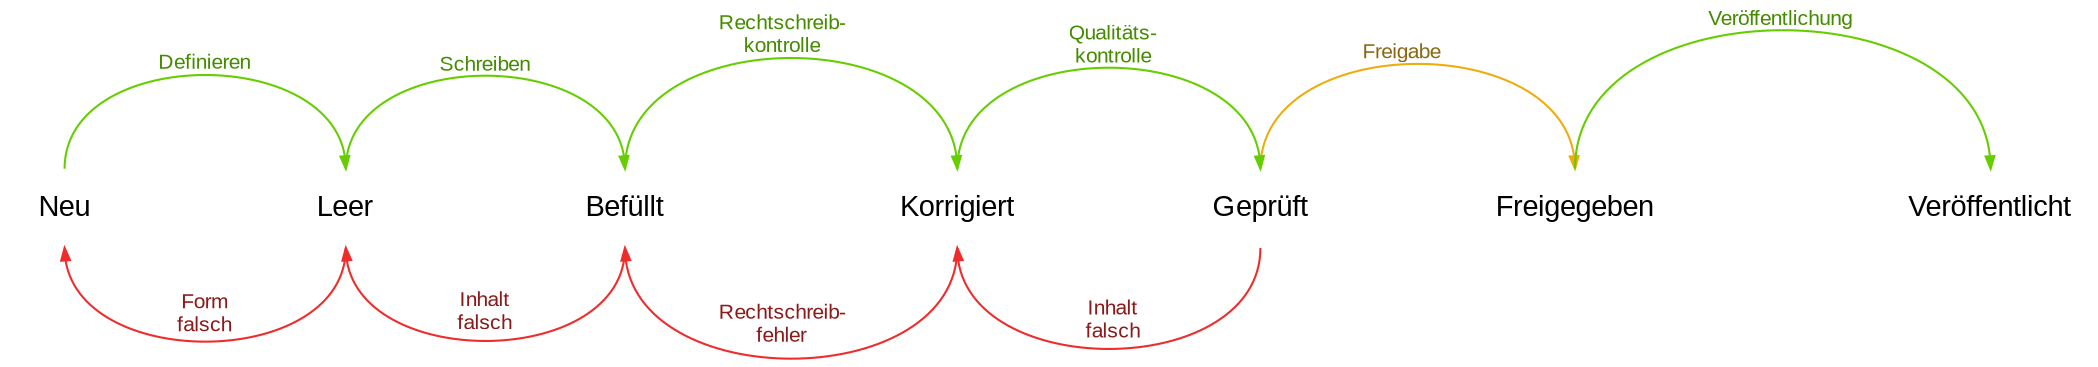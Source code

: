 digraph G {
concentrate=True
rankdir=LR
fontname=Arial
fontcolor=gray50

labelloc=top
labelfloat=True

node [ fontname=Arial shape=none ]
edge [ fontsize=10 fontname=Arial color=lemonchiffon4 fontcolor=royalblue4 arrowsize=0.6 ]

Neu 
Leer
Befuellt [ label="Befüllt" ]
Geprueft [ label="Geprüft" ]
Public [ label="Veröffentlicht" ]

# Ablauf
edge [ color=chartreuse3 fontcolor=chartreuse4 headport=n tailport=n ]
Neu -> Leer [ label="Definieren" ]
Leer -> Befuellt [ label="Schreiben" ]
Befuellt -> Korrigiert [ label="Rechtschreib-\nkontrolle" ]
Korrigiert -> Geprueft [ label="Qualitäts-\nkontrolle" ]
Geprueft -> Freigegeben [ label="Freigabe" color=darkgoldenrod2 fontcolor=goldenrod4 ]
Freigegeben -> Public [ label="Veröffentlichung" ]

# QS
edge [ labeldistance=2 color=firebrick2 fontcolor=firebrick4 headport=s tailport=s weight=0.1 ]
Leer -> Neu [ label="Form\nfalsch" ]
Befuellt -> Leer [ label="Inhalt\nfalsch" ]
Geprueft -> Korrigiert [ label="Inhalt\nfalsch"  ]
Korrigiert -> Befuellt [ label="Rechtschreib-\nfehler"  ]
}
